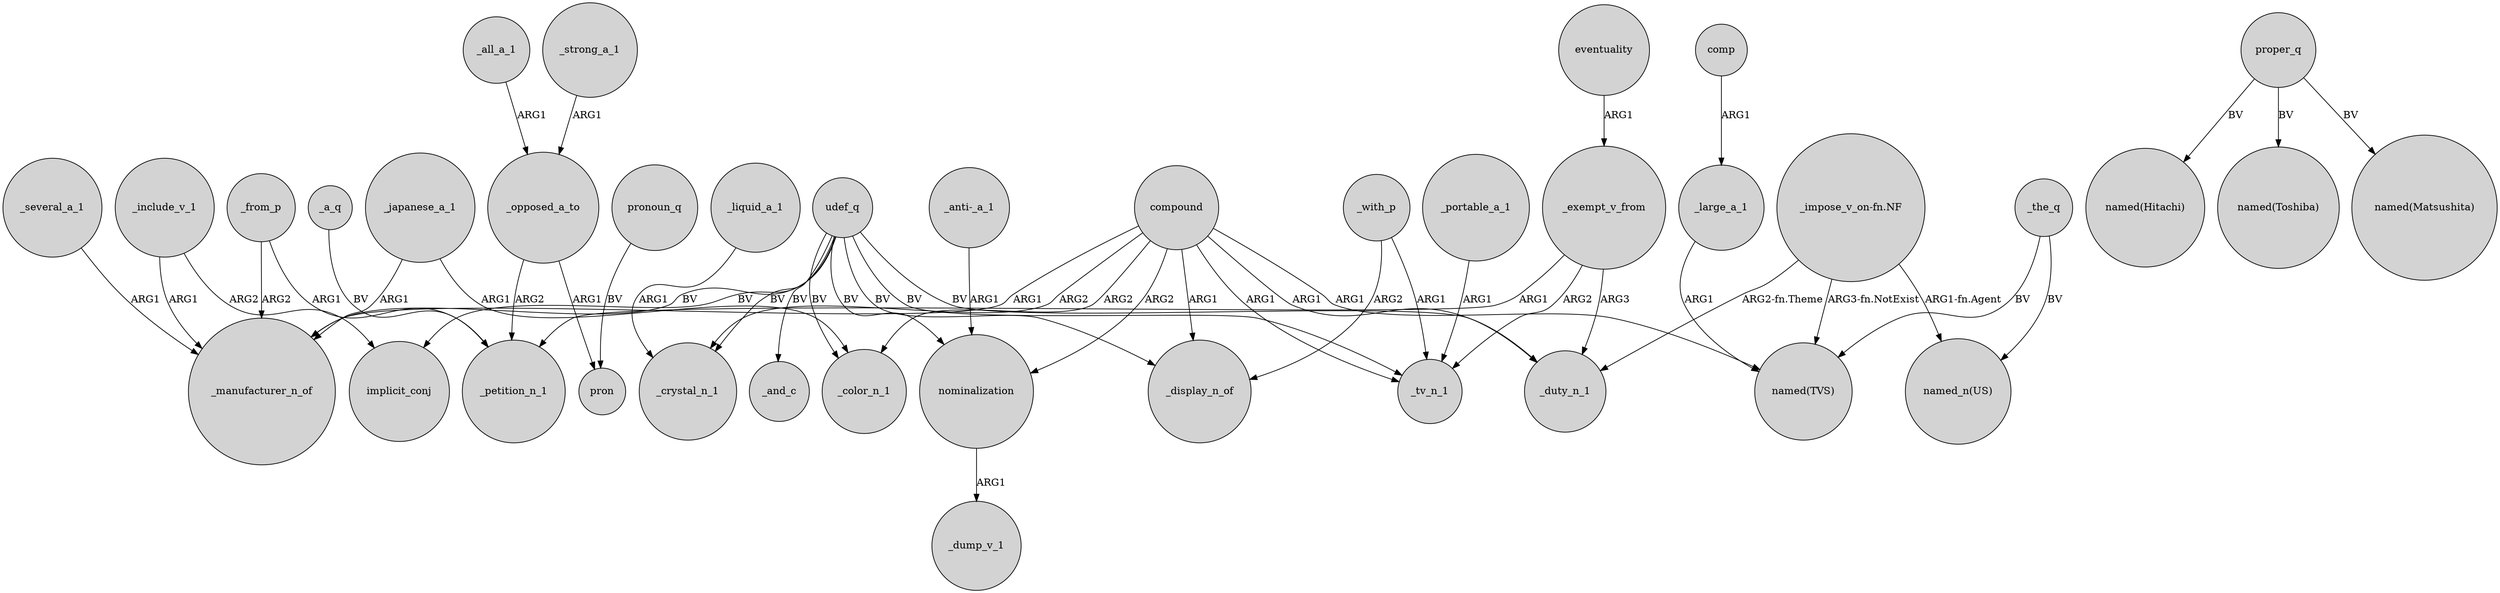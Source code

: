 digraph {
	node [shape=circle style=filled]
	udef_q -> _crystal_n_1 [label=BV]
	compound -> _crystal_n_1 [label=ARG2]
	compound -> _manufacturer_n_of [label=ARG1]
	"_impose_v_on-fn.NF" -> "named(TVS)" [label="ARG3-fn.NotExist"]
	nominalization -> _dump_v_1 [label=ARG1]
	comp -> _large_a_1 [label=ARG1]
	udef_q -> _tv_n_1 [label=BV]
	"_impose_v_on-fn.NF" -> "named_n(US)" [label="ARG1-fn.Agent"]
	proper_q -> "named(Hitachi)" [label=BV]
	compound -> "named(TVS)" [label=ARG1]
	_japanese_a_1 -> _manufacturer_n_of [label=ARG1]
	compound -> _duty_n_1 [label=ARG1]
	_include_v_1 -> _manufacturer_n_of [label=ARG1]
	udef_q -> _color_n_1 [label=BV]
	_with_p -> _tv_n_1 [label=ARG1]
	_from_p -> _manufacturer_n_of [label=ARG2]
	_portable_a_1 -> _tv_n_1 [label=ARG1]
	udef_q -> _display_n_of [label=BV]
	compound -> nominalization [label=ARG2]
	_a_q -> _petition_n_1 [label=BV]
	_include_v_1 -> implicit_conj [label=ARG2]
	udef_q -> implicit_conj [label=BV]
	udef_q -> _manufacturer_n_of [label=BV]
	_the_q -> "named_n(US)" [label=BV]
	_from_p -> _petition_n_1 [label=ARG1]
	_all_a_1 -> _opposed_a_to [label=ARG1]
	proper_q -> "named(Toshiba)" [label=BV]
	_with_p -> _display_n_of [label=ARG2]
	pronoun_q -> pron [label=BV]
	_large_a_1 -> "named(TVS)" [label=ARG1]
	compound -> _display_n_of [label=ARG1]
	_strong_a_1 -> _opposed_a_to [label=ARG1]
	compound -> _tv_n_1 [label=ARG1]
	_opposed_a_to -> pron [label=ARG1]
	compound -> _color_n_1 [label=ARG2]
	_the_q -> "named(TVS)" [label=BV]
	_liquid_a_1 -> _crystal_n_1 [label=ARG1]
	_exempt_v_from -> _duty_n_1 [label=ARG3]
	_several_a_1 -> _manufacturer_n_of [label=ARG1]
	udef_q -> nominalization [label=BV]
	"_impose_v_on-fn.NF" -> _duty_n_1 [label="ARG2-fn.Theme"]
	udef_q -> _duty_n_1 [label=BV]
	eventuality -> _exempt_v_from [label=ARG1]
	_opposed_a_to -> _petition_n_1 [label=ARG2]
	_exempt_v_from -> _petition_n_1 [label=ARG1]
	_exempt_v_from -> _tv_n_1 [label=ARG2]
	udef_q -> _and_c [label=BV]
	_japanese_a_1 -> _color_n_1 [label=ARG1]
	"_anti-_a_1" -> nominalization [label=ARG1]
	proper_q -> "named(Matsushita)" [label=BV]
}
